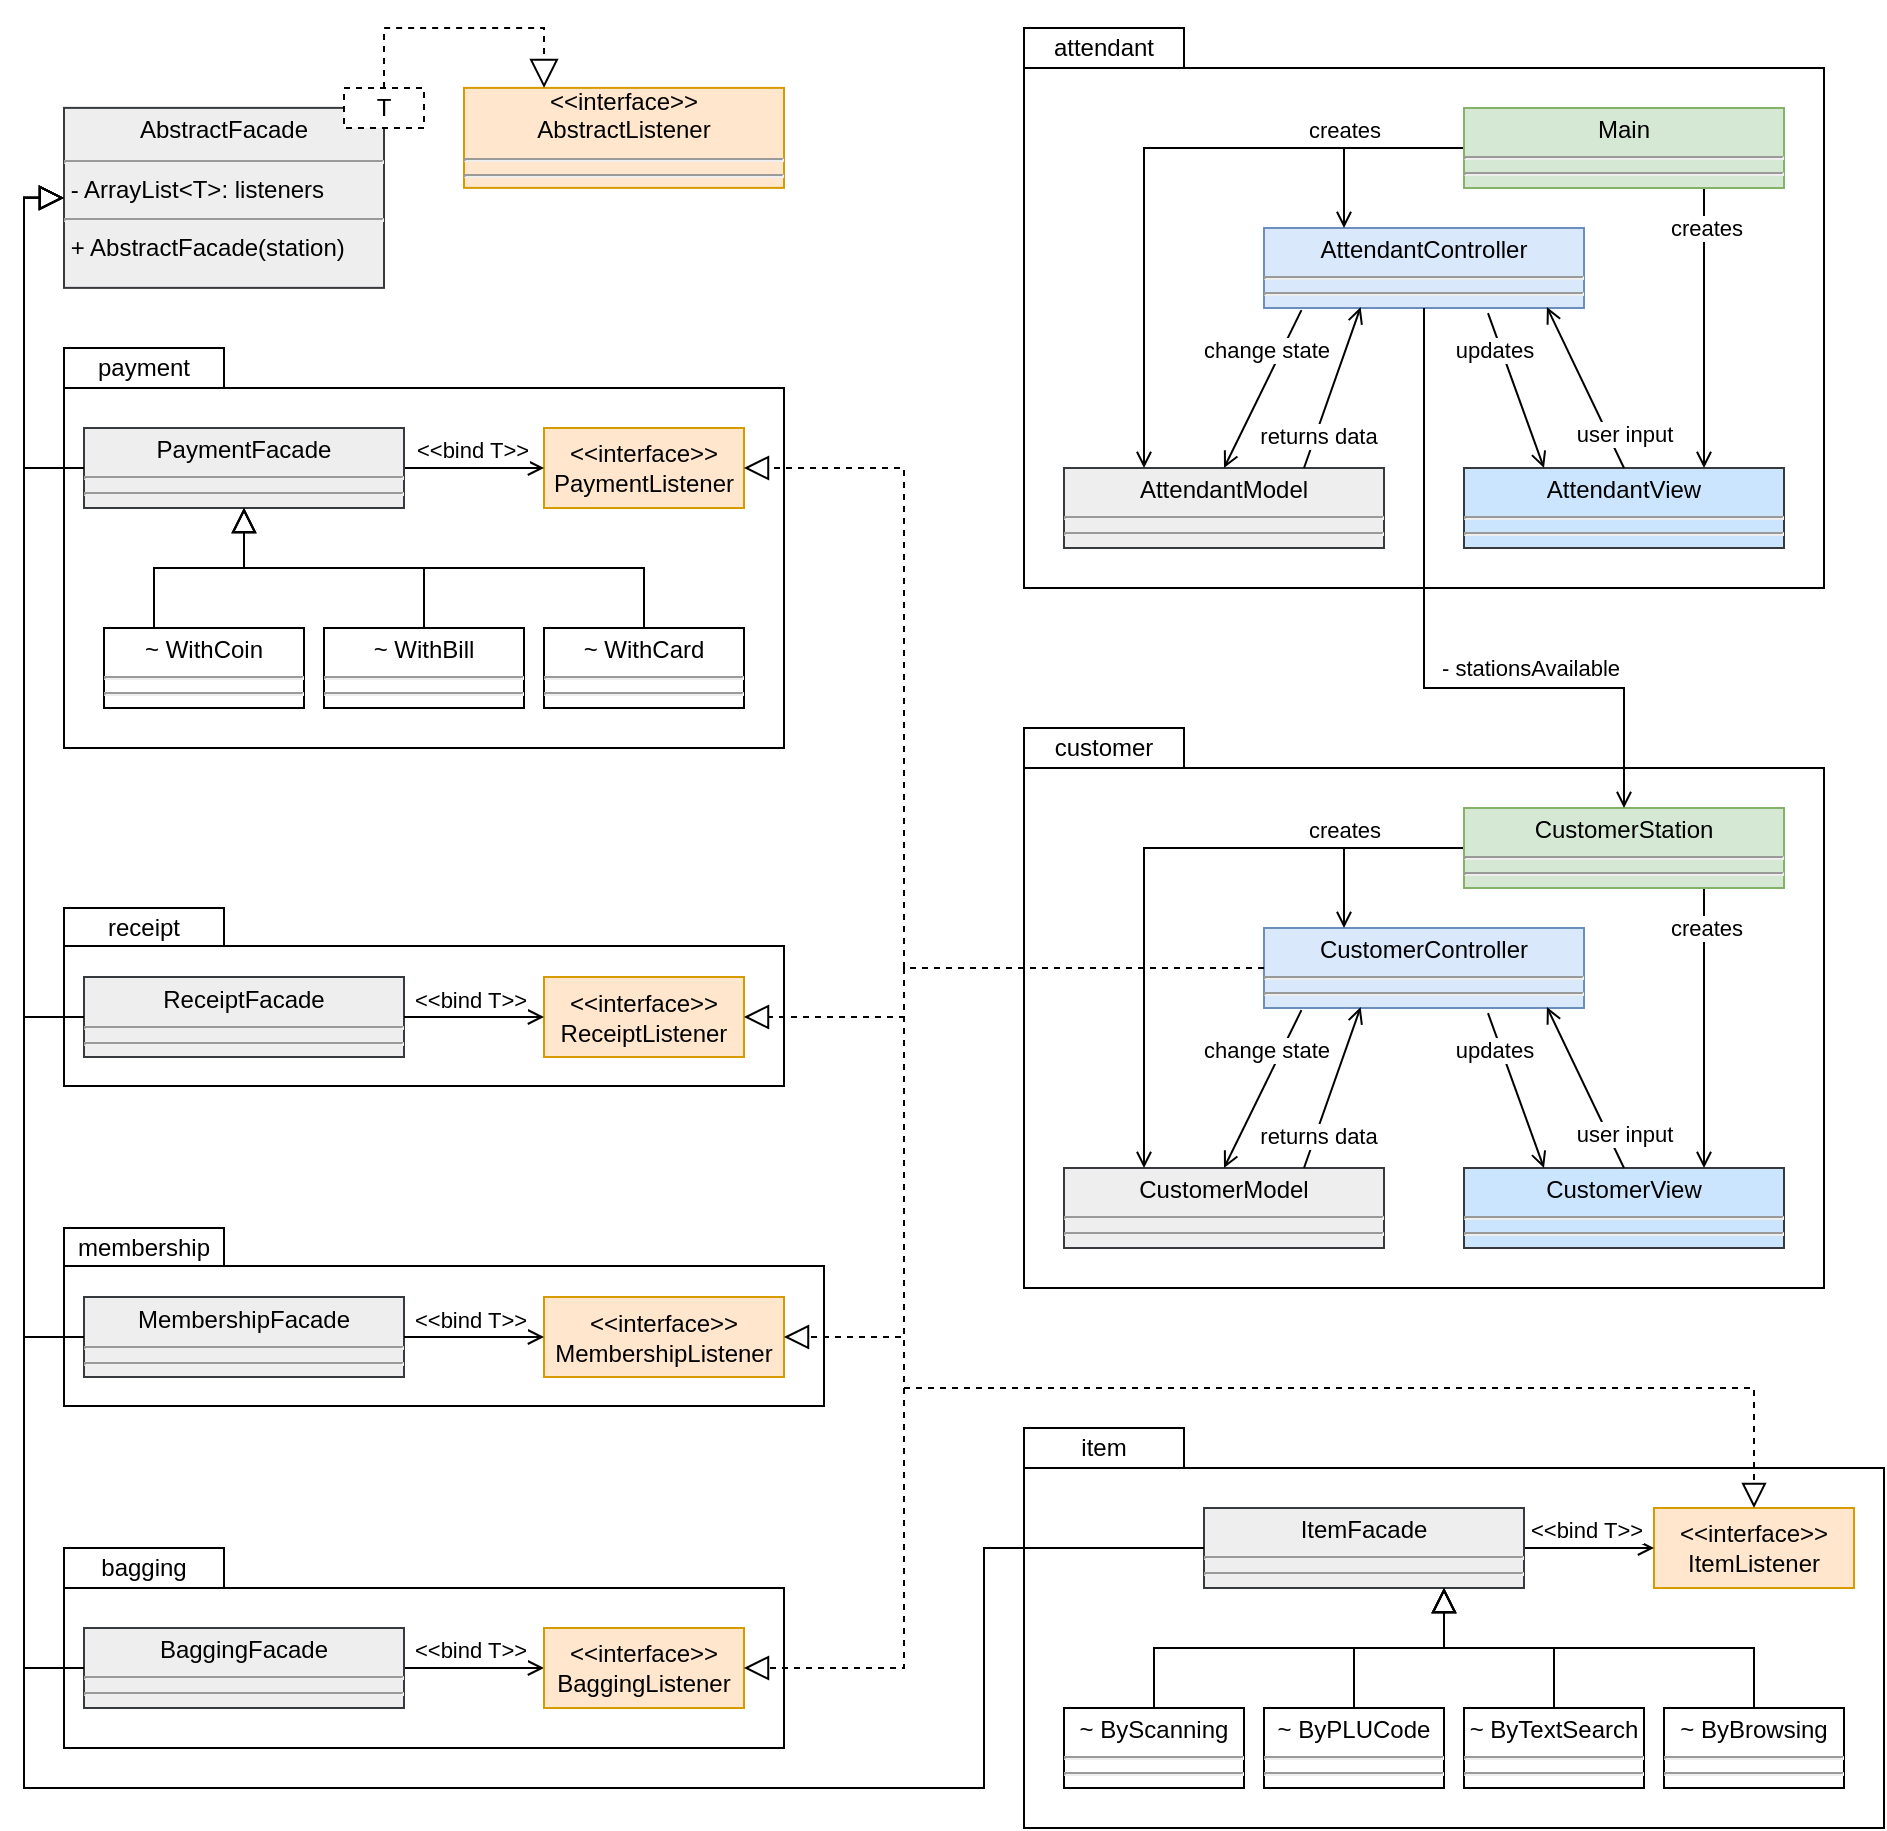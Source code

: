 <mxfile version="21.1.4">
  <diagram name="Page-1" id="ogjKg3cm4wp8bKC2_6iC">
    <mxGraphModel dx="1680" dy="987" grid="1" gridSize="10" guides="1" tooltips="1" connect="1" arrows="1" fold="1" page="1" pageScale="1" pageWidth="1654" pageHeight="2336" math="0" shadow="0">
      <root>
        <mxCell id="0" />
        <mxCell id="1" parent="0" />
        <mxCell id="IgG5niwhhBYyqKMsFp1a-204" value="" style="group" vertex="1" connectable="0" parent="1">
          <mxGeometry x="840" y="280" width="400" height="280" as="geometry" />
        </mxCell>
        <mxCell id="IgG5niwhhBYyqKMsFp1a-142" value="&lt;span style=&quot;font-weight: 400;&quot;&gt;attendant&lt;/span&gt;" style="shape=folder;fontStyle=1;tabWidth=80;tabHeight=20;tabPosition=left;html=1;boundedLbl=1;labelInHeader=1;container=0;collapsible=0;recursiveResize=0;whiteSpace=wrap;fillColor=default;" vertex="1" parent="IgG5niwhhBYyqKMsFp1a-204">
          <mxGeometry width="400" height="280" as="geometry" />
        </mxCell>
        <mxCell id="IgG5niwhhBYyqKMsFp1a-143" value="&lt;p style=&quot;margin:0px;margin-top:4px;text-align:center;&quot;&gt;AttendantView&lt;/p&gt;&lt;div style=&quot;height:2px;&quot;&gt;&lt;hr&gt;&lt;hr&gt;&amp;nbsp;&lt;/div&gt;" style="verticalAlign=top;align=left;overflow=fill;fontSize=12;fontFamily=Helvetica;html=1;whiteSpace=wrap;fontStyle=0;container=0;fillColor=#cce5ff;strokeColor=#36393d;" vertex="1" parent="IgG5niwhhBYyqKMsFp1a-204">
          <mxGeometry x="220" y="220" width="160" height="40" as="geometry" />
        </mxCell>
        <mxCell id="IgG5niwhhBYyqKMsFp1a-144" value="&lt;p style=&quot;margin:0px;margin-top:4px;text-align:center;&quot;&gt;AttendantModel&lt;/p&gt;&lt;div style=&quot;height:2px;&quot;&gt;&lt;hr&gt;&lt;hr&gt;&amp;nbsp;&lt;/div&gt;" style="verticalAlign=top;align=left;overflow=fill;fontSize=12;fontFamily=Helvetica;html=1;whiteSpace=wrap;fontStyle=0;container=0;fillColor=#eeeeee;strokeColor=#36393d;" vertex="1" parent="IgG5niwhhBYyqKMsFp1a-204">
          <mxGeometry x="20" y="220" width="160" height="40" as="geometry" />
        </mxCell>
        <mxCell id="IgG5niwhhBYyqKMsFp1a-145" style="rounded=0;orthogonalLoop=1;jettySize=auto;html=1;entryX=0.5;entryY=0;entryDx=0;entryDy=0;exitX=0.117;exitY=1.027;exitDx=0;exitDy=0;endArrow=open;endFill=0;exitPerimeter=0;" edge="1" parent="IgG5niwhhBYyqKMsFp1a-204" source="IgG5niwhhBYyqKMsFp1a-149" target="IgG5niwhhBYyqKMsFp1a-144">
          <mxGeometry relative="1" as="geometry" />
        </mxCell>
        <mxCell id="IgG5niwhhBYyqKMsFp1a-146" value="change state" style="edgeLabel;html=1;align=center;verticalAlign=middle;resizable=0;points=[];container=0;" vertex="1" connectable="0" parent="IgG5niwhhBYyqKMsFp1a-145">
          <mxGeometry x="0.414" relative="1" as="geometry">
            <mxPoint x="9" y="-36" as="offset" />
          </mxGeometry>
        </mxCell>
        <mxCell id="IgG5niwhhBYyqKMsFp1a-147" style="rounded=0;orthogonalLoop=1;jettySize=auto;html=1;entryX=0.25;entryY=0;entryDx=0;entryDy=0;endArrow=open;endFill=0;exitX=0.7;exitY=1.065;exitDx=0;exitDy=0;exitPerimeter=0;" edge="1" parent="IgG5niwhhBYyqKMsFp1a-204" source="IgG5niwhhBYyqKMsFp1a-149" target="IgG5niwhhBYyqKMsFp1a-143">
          <mxGeometry relative="1" as="geometry">
            <mxPoint x="150" y="150" as="sourcePoint" />
          </mxGeometry>
        </mxCell>
        <mxCell id="IgG5niwhhBYyqKMsFp1a-148" value="updates" style="edgeLabel;html=1;align=center;verticalAlign=middle;resizable=0;points=[];container=0;" vertex="1" connectable="0" parent="IgG5niwhhBYyqKMsFp1a-147">
          <mxGeometry x="-0.373" relative="1" as="geometry">
            <mxPoint x="-6" y="-6" as="offset" />
          </mxGeometry>
        </mxCell>
        <mxCell id="IgG5niwhhBYyqKMsFp1a-149" value="&lt;p style=&quot;margin:0px;margin-top:4px;text-align:center;&quot;&gt;AttendantController&lt;/p&gt;&lt;div style=&quot;height:2px;&quot;&gt;&lt;hr&gt;&lt;hr&gt;&amp;nbsp;&lt;/div&gt;" style="verticalAlign=top;align=left;overflow=fill;fontSize=12;fontFamily=Helvetica;html=1;whiteSpace=wrap;fontStyle=0;container=0;fillColor=#dae8fc;strokeColor=#6c8ebf;" vertex="1" parent="IgG5niwhhBYyqKMsFp1a-204">
          <mxGeometry x="120" y="100" width="160" height="40" as="geometry" />
        </mxCell>
        <mxCell id="IgG5niwhhBYyqKMsFp1a-150" style="rounded=0;orthogonalLoop=1;jettySize=auto;html=1;exitX=0.5;exitY=0;exitDx=0;exitDy=0;endArrow=open;endFill=0;entryX=0.884;entryY=0.989;entryDx=0;entryDy=0;entryPerimeter=0;" edge="1" parent="IgG5niwhhBYyqKMsFp1a-204" source="IgG5niwhhBYyqKMsFp1a-143" target="IgG5niwhhBYyqKMsFp1a-149">
          <mxGeometry relative="1" as="geometry">
            <mxPoint x="170" y="130" as="targetPoint" />
          </mxGeometry>
        </mxCell>
        <mxCell id="IgG5niwhhBYyqKMsFp1a-151" value="user input" style="edgeLabel;html=1;align=center;verticalAlign=middle;resizable=0;points=[];container=0;" vertex="1" connectable="0" parent="IgG5niwhhBYyqKMsFp1a-150">
          <mxGeometry x="0.26" y="-1" relative="1" as="geometry">
            <mxPoint x="23" y="34" as="offset" />
          </mxGeometry>
        </mxCell>
        <mxCell id="IgG5niwhhBYyqKMsFp1a-152" style="rounded=0;orthogonalLoop=1;jettySize=auto;html=1;entryX=0.302;entryY=0.989;entryDx=0;entryDy=0;exitX=0.75;exitY=0;exitDx=0;exitDy=0;endArrow=open;endFill=0;entryPerimeter=0;" edge="1" parent="IgG5niwhhBYyqKMsFp1a-204" source="IgG5niwhhBYyqKMsFp1a-144" target="IgG5niwhhBYyqKMsFp1a-149">
          <mxGeometry relative="1" as="geometry" />
        </mxCell>
        <mxCell id="IgG5niwhhBYyqKMsFp1a-153" value="returns data" style="edgeLabel;html=1;align=center;verticalAlign=middle;resizable=0;points=[];container=0;" vertex="1" connectable="0" parent="IgG5niwhhBYyqKMsFp1a-152">
          <mxGeometry x="0.246" relative="1" as="geometry">
            <mxPoint x="-11" y="34" as="offset" />
          </mxGeometry>
        </mxCell>
        <mxCell id="IgG5niwhhBYyqKMsFp1a-154" style="edgeStyle=orthogonalEdgeStyle;rounded=0;orthogonalLoop=1;jettySize=auto;html=1;exitX=0.75;exitY=1;exitDx=0;exitDy=0;entryX=0.75;entryY=0;entryDx=0;entryDy=0;endArrow=open;endFill=0;" edge="1" parent="IgG5niwhhBYyqKMsFp1a-204" source="IgG5niwhhBYyqKMsFp1a-159" target="IgG5niwhhBYyqKMsFp1a-143">
          <mxGeometry relative="1" as="geometry" />
        </mxCell>
        <mxCell id="IgG5niwhhBYyqKMsFp1a-155" value="creates" style="edgeLabel;html=1;align=center;verticalAlign=middle;resizable=0;points=[];" vertex="1" connectable="0" parent="IgG5niwhhBYyqKMsFp1a-154">
          <mxGeometry x="-0.216" relative="1" as="geometry">
            <mxPoint x="1" y="-35" as="offset" />
          </mxGeometry>
        </mxCell>
        <mxCell id="IgG5niwhhBYyqKMsFp1a-156" style="edgeStyle=orthogonalEdgeStyle;rounded=0;orthogonalLoop=1;jettySize=auto;html=1;entryX=0.25;entryY=0;entryDx=0;entryDy=0;endArrow=open;endFill=0;" edge="1" parent="IgG5niwhhBYyqKMsFp1a-204" source="IgG5niwhhBYyqKMsFp1a-159" target="IgG5niwhhBYyqKMsFp1a-144">
          <mxGeometry relative="1" as="geometry" />
        </mxCell>
        <mxCell id="IgG5niwhhBYyqKMsFp1a-157" style="edgeStyle=orthogonalEdgeStyle;rounded=0;orthogonalLoop=1;jettySize=auto;html=1;entryX=0.25;entryY=0;entryDx=0;entryDy=0;exitX=0;exitY=0.5;exitDx=0;exitDy=0;endArrow=open;endFill=0;" edge="1" parent="IgG5niwhhBYyqKMsFp1a-204" source="IgG5niwhhBYyqKMsFp1a-159" target="IgG5niwhhBYyqKMsFp1a-149">
          <mxGeometry relative="1" as="geometry">
            <mxPoint x="160" y="60" as="sourcePoint" />
          </mxGeometry>
        </mxCell>
        <mxCell id="IgG5niwhhBYyqKMsFp1a-158" value="creates" style="edgeLabel;html=1;align=center;verticalAlign=middle;resizable=0;points=[];" vertex="1" connectable="0" parent="IgG5niwhhBYyqKMsFp1a-157">
          <mxGeometry x="0.314" y="-3" relative="1" as="geometry">
            <mxPoint x="3" y="-15" as="offset" />
          </mxGeometry>
        </mxCell>
        <mxCell id="IgG5niwhhBYyqKMsFp1a-159" value="&lt;p style=&quot;margin:0px;margin-top:4px;text-align:center;&quot;&gt;Main&lt;/p&gt;&lt;div style=&quot;height:2px;&quot;&gt;&lt;hr&gt;&lt;hr&gt;&amp;nbsp;&lt;/div&gt;" style="verticalAlign=top;align=left;overflow=fill;fontSize=12;fontFamily=Helvetica;html=1;whiteSpace=wrap;fontStyle=0;container=0;fillColor=#d5e8d4;strokeColor=#82b366;" vertex="1" parent="IgG5niwhhBYyqKMsFp1a-204">
          <mxGeometry x="220" y="40" width="160" height="40" as="geometry" />
        </mxCell>
        <mxCell id="IgG5niwhhBYyqKMsFp1a-205" value="" style="group" vertex="1" connectable="0" parent="1">
          <mxGeometry x="840" y="630" width="400" height="280" as="geometry" />
        </mxCell>
        <mxCell id="IgG5niwhhBYyqKMsFp1a-130" value="&lt;span style=&quot;font-weight: 400;&quot;&gt;customer&lt;/span&gt;" style="shape=folder;fontStyle=1;tabWidth=80;tabHeight=20;tabPosition=left;html=1;boundedLbl=1;labelInHeader=1;container=0;collapsible=0;recursiveResize=0;whiteSpace=wrap;fillColor=default;" vertex="1" parent="IgG5niwhhBYyqKMsFp1a-205">
          <mxGeometry width="400" height="280" as="geometry" />
        </mxCell>
        <mxCell id="IgG5niwhhBYyqKMsFp1a-77" value="&lt;p style=&quot;margin:0px;margin-top:4px;text-align:center;&quot;&gt;CustomerView&lt;/p&gt;&lt;div style=&quot;height:2px;&quot;&gt;&lt;hr&gt;&lt;hr&gt;&amp;nbsp;&lt;/div&gt;" style="verticalAlign=top;align=left;overflow=fill;fontSize=12;fontFamily=Helvetica;html=1;whiteSpace=wrap;fontStyle=0;container=0;fillColor=#cce5ff;strokeColor=#36393d;" vertex="1" parent="IgG5niwhhBYyqKMsFp1a-205">
          <mxGeometry x="220" y="220" width="160" height="40" as="geometry" />
        </mxCell>
        <mxCell id="IgG5niwhhBYyqKMsFp1a-79" value="&lt;p style=&quot;margin:0px;margin-top:4px;text-align:center;&quot;&gt;CustomerModel&lt;/p&gt;&lt;div style=&quot;height:2px;&quot;&gt;&lt;hr&gt;&lt;hr&gt;&amp;nbsp;&lt;/div&gt;" style="verticalAlign=top;align=left;overflow=fill;fontSize=12;fontFamily=Helvetica;html=1;whiteSpace=wrap;fontStyle=0;container=0;fillColor=#eeeeee;strokeColor=#36393d;" vertex="1" parent="IgG5niwhhBYyqKMsFp1a-205">
          <mxGeometry x="20" y="220" width="160" height="40" as="geometry" />
        </mxCell>
        <mxCell id="IgG5niwhhBYyqKMsFp1a-90" style="rounded=0;orthogonalLoop=1;jettySize=auto;html=1;entryX=0.5;entryY=0;entryDx=0;entryDy=0;exitX=0.117;exitY=1.027;exitDx=0;exitDy=0;endArrow=open;endFill=0;exitPerimeter=0;" edge="1" parent="IgG5niwhhBYyqKMsFp1a-205" source="IgG5niwhhBYyqKMsFp1a-80" target="IgG5niwhhBYyqKMsFp1a-79">
          <mxGeometry relative="1" as="geometry" />
        </mxCell>
        <mxCell id="IgG5niwhhBYyqKMsFp1a-133" value="change state" style="edgeLabel;html=1;align=center;verticalAlign=middle;resizable=0;points=[];container=0;" vertex="1" connectable="0" parent="IgG5niwhhBYyqKMsFp1a-90">
          <mxGeometry x="0.414" relative="1" as="geometry">
            <mxPoint x="9" y="-36" as="offset" />
          </mxGeometry>
        </mxCell>
        <mxCell id="IgG5niwhhBYyqKMsFp1a-92" style="rounded=0;orthogonalLoop=1;jettySize=auto;html=1;entryX=0.25;entryY=0;entryDx=0;entryDy=0;endArrow=open;endFill=0;exitX=0.7;exitY=1.065;exitDx=0;exitDy=0;exitPerimeter=0;" edge="1" parent="IgG5niwhhBYyqKMsFp1a-205" source="IgG5niwhhBYyqKMsFp1a-80" target="IgG5niwhhBYyqKMsFp1a-77">
          <mxGeometry relative="1" as="geometry">
            <mxPoint x="150" y="150" as="sourcePoint" />
          </mxGeometry>
        </mxCell>
        <mxCell id="IgG5niwhhBYyqKMsFp1a-123" value="updates" style="edgeLabel;html=1;align=center;verticalAlign=middle;resizable=0;points=[];container=0;" vertex="1" connectable="0" parent="IgG5niwhhBYyqKMsFp1a-92">
          <mxGeometry x="-0.373" relative="1" as="geometry">
            <mxPoint x="-6" y="-6" as="offset" />
          </mxGeometry>
        </mxCell>
        <mxCell id="IgG5niwhhBYyqKMsFp1a-80" value="&lt;p style=&quot;margin:0px;margin-top:4px;text-align:center;&quot;&gt;CustomerController&lt;/p&gt;&lt;div style=&quot;height:2px;&quot;&gt;&lt;hr&gt;&lt;hr&gt;&amp;nbsp;&lt;/div&gt;" style="verticalAlign=top;align=left;overflow=fill;fontSize=12;fontFamily=Helvetica;html=1;whiteSpace=wrap;fontStyle=0;container=0;fillColor=#dae8fc;strokeColor=#6c8ebf;" vertex="1" parent="IgG5niwhhBYyqKMsFp1a-205">
          <mxGeometry x="120" y="100" width="160" height="40" as="geometry" />
        </mxCell>
        <mxCell id="IgG5niwhhBYyqKMsFp1a-93" style="rounded=0;orthogonalLoop=1;jettySize=auto;html=1;exitX=0.5;exitY=0;exitDx=0;exitDy=0;endArrow=open;endFill=0;entryX=0.884;entryY=0.989;entryDx=0;entryDy=0;entryPerimeter=0;" edge="1" parent="IgG5niwhhBYyqKMsFp1a-205" source="IgG5niwhhBYyqKMsFp1a-77" target="IgG5niwhhBYyqKMsFp1a-80">
          <mxGeometry relative="1" as="geometry">
            <mxPoint x="170" y="130" as="targetPoint" />
          </mxGeometry>
        </mxCell>
        <mxCell id="IgG5niwhhBYyqKMsFp1a-131" value="user input" style="edgeLabel;html=1;align=center;verticalAlign=middle;resizable=0;points=[];container=0;" vertex="1" connectable="0" parent="IgG5niwhhBYyqKMsFp1a-93">
          <mxGeometry x="0.26" y="-1" relative="1" as="geometry">
            <mxPoint x="23" y="34" as="offset" />
          </mxGeometry>
        </mxCell>
        <mxCell id="IgG5niwhhBYyqKMsFp1a-91" style="rounded=0;orthogonalLoop=1;jettySize=auto;html=1;entryX=0.302;entryY=0.989;entryDx=0;entryDy=0;exitX=0.75;exitY=0;exitDx=0;exitDy=0;endArrow=open;endFill=0;entryPerimeter=0;" edge="1" parent="IgG5niwhhBYyqKMsFp1a-205" source="IgG5niwhhBYyqKMsFp1a-79" target="IgG5niwhhBYyqKMsFp1a-80">
          <mxGeometry relative="1" as="geometry" />
        </mxCell>
        <mxCell id="IgG5niwhhBYyqKMsFp1a-111" value="returns data" style="edgeLabel;html=1;align=center;verticalAlign=middle;resizable=0;points=[];container=0;" vertex="1" connectable="0" parent="IgG5niwhhBYyqKMsFp1a-91">
          <mxGeometry x="0.246" relative="1" as="geometry">
            <mxPoint x="-11" y="34" as="offset" />
          </mxGeometry>
        </mxCell>
        <mxCell id="IgG5niwhhBYyqKMsFp1a-136" style="edgeStyle=orthogonalEdgeStyle;rounded=0;orthogonalLoop=1;jettySize=auto;html=1;exitX=0.75;exitY=1;exitDx=0;exitDy=0;entryX=0.75;entryY=0;entryDx=0;entryDy=0;endArrow=open;endFill=0;" edge="1" parent="IgG5niwhhBYyqKMsFp1a-205" source="IgG5niwhhBYyqKMsFp1a-135" target="IgG5niwhhBYyqKMsFp1a-77">
          <mxGeometry relative="1" as="geometry" />
        </mxCell>
        <mxCell id="IgG5niwhhBYyqKMsFp1a-137" value="creates" style="edgeLabel;html=1;align=center;verticalAlign=middle;resizable=0;points=[];" vertex="1" connectable="0" parent="IgG5niwhhBYyqKMsFp1a-136">
          <mxGeometry x="-0.216" relative="1" as="geometry">
            <mxPoint x="1" y="-35" as="offset" />
          </mxGeometry>
        </mxCell>
        <mxCell id="IgG5niwhhBYyqKMsFp1a-138" style="edgeStyle=orthogonalEdgeStyle;rounded=0;orthogonalLoop=1;jettySize=auto;html=1;entryX=0.25;entryY=0;entryDx=0;entryDy=0;endArrow=open;endFill=0;" edge="1" parent="IgG5niwhhBYyqKMsFp1a-205" source="IgG5niwhhBYyqKMsFp1a-135" target="IgG5niwhhBYyqKMsFp1a-79">
          <mxGeometry relative="1" as="geometry" />
        </mxCell>
        <mxCell id="IgG5niwhhBYyqKMsFp1a-140" style="edgeStyle=orthogonalEdgeStyle;rounded=0;orthogonalLoop=1;jettySize=auto;html=1;entryX=0.25;entryY=0;entryDx=0;entryDy=0;exitX=0;exitY=0.5;exitDx=0;exitDy=0;endArrow=open;endFill=0;" edge="1" parent="IgG5niwhhBYyqKMsFp1a-205" source="IgG5niwhhBYyqKMsFp1a-135" target="IgG5niwhhBYyqKMsFp1a-80">
          <mxGeometry relative="1" as="geometry">
            <mxPoint x="160" y="60" as="sourcePoint" />
          </mxGeometry>
        </mxCell>
        <mxCell id="IgG5niwhhBYyqKMsFp1a-141" value="creates" style="edgeLabel;html=1;align=center;verticalAlign=middle;resizable=0;points=[];" vertex="1" connectable="0" parent="IgG5niwhhBYyqKMsFp1a-140">
          <mxGeometry x="0.314" y="-3" relative="1" as="geometry">
            <mxPoint x="3" y="-15" as="offset" />
          </mxGeometry>
        </mxCell>
        <mxCell id="IgG5niwhhBYyqKMsFp1a-135" value="&lt;p style=&quot;margin:0px;margin-top:4px;text-align:center;&quot;&gt;CustomerStation&lt;/p&gt;&lt;div style=&quot;height:2px;&quot;&gt;&lt;hr&gt;&lt;hr&gt;&amp;nbsp;&lt;/div&gt;" style="verticalAlign=top;align=left;overflow=fill;fontSize=12;fontFamily=Helvetica;html=1;whiteSpace=wrap;fontStyle=0;container=0;fillColor=#d5e8d4;strokeColor=#82b366;" vertex="1" parent="IgG5niwhhBYyqKMsFp1a-205">
          <mxGeometry x="220" y="40" width="160" height="40" as="geometry" />
        </mxCell>
        <mxCell id="IgG5niwhhBYyqKMsFp1a-26" value="&lt;span style=&quot;font-weight: normal;&quot;&gt;payment&lt;/span&gt;" style="shape=folder;fontStyle=1;tabWidth=80;tabHeight=20;tabPosition=left;html=1;boundedLbl=1;labelInHeader=1;container=1;collapsible=0;recursiveResize=0;whiteSpace=wrap;fillColor=default;" vertex="1" parent="1">
          <mxGeometry x="360" y="440" width="360" height="200" as="geometry" />
        </mxCell>
        <mxCell id="IgG5niwhhBYyqKMsFp1a-28" value="&amp;lt;&amp;lt;interface&amp;gt;&amp;gt;&lt;br&gt;PaymentListener" style="html=1;whiteSpace=wrap;fillColor=#ffe6cc;strokeColor=#d79b00;" vertex="1" parent="IgG5niwhhBYyqKMsFp1a-26">
          <mxGeometry x="240" y="40" width="100" height="40" as="geometry" />
        </mxCell>
        <mxCell id="IgG5niwhhBYyqKMsFp1a-100" style="edgeStyle=orthogonalEdgeStyle;rounded=0;orthogonalLoop=1;jettySize=auto;html=1;entryX=0.5;entryY=1;entryDx=0;entryDy=0;endArrow=block;endFill=0;endSize=10;startSize=10;exitX=0.25;exitY=0;exitDx=0;exitDy=0;" edge="1" parent="IgG5niwhhBYyqKMsFp1a-26" source="IgG5niwhhBYyqKMsFp1a-177" target="IgG5niwhhBYyqKMsFp1a-174">
          <mxGeometry relative="1" as="geometry">
            <mxPoint x="55" y="130" as="sourcePoint" />
            <mxPoint x="55" y="90" as="targetPoint" />
          </mxGeometry>
        </mxCell>
        <mxCell id="IgG5niwhhBYyqKMsFp1a-175" style="edgeStyle=orthogonalEdgeStyle;rounded=0;orthogonalLoop=1;jettySize=auto;html=1;endArrow=open;endFill=0;exitX=1;exitY=0.5;exitDx=0;exitDy=0;entryX=0;entryY=0.5;entryDx=0;entryDy=0;" edge="1" parent="IgG5niwhhBYyqKMsFp1a-26" source="IgG5niwhhBYyqKMsFp1a-174" target="IgG5niwhhBYyqKMsFp1a-28">
          <mxGeometry relative="1" as="geometry">
            <mxPoint x="90" y="156" as="sourcePoint" />
            <mxPoint x="200" y="50" as="targetPoint" />
          </mxGeometry>
        </mxCell>
        <mxCell id="IgG5niwhhBYyqKMsFp1a-176" value="&amp;lt;&amp;lt;bind T&amp;gt;&amp;gt;" style="edgeLabel;html=1;align=center;verticalAlign=middle;resizable=0;points=[];" vertex="1" connectable="0" parent="IgG5niwhhBYyqKMsFp1a-175">
          <mxGeometry x="-0.272" y="-1" relative="1" as="geometry">
            <mxPoint x="8" y="-10" as="offset" />
          </mxGeometry>
        </mxCell>
        <mxCell id="IgG5niwhhBYyqKMsFp1a-174" value="&lt;p style=&quot;margin:0px;margin-top:4px;text-align:center;&quot;&gt;PaymentFacade&lt;/p&gt;&lt;div style=&quot;height:2px;&quot;&gt;&lt;hr&gt;&lt;hr&gt;&amp;nbsp;&lt;/div&gt;" style="verticalAlign=top;align=left;overflow=fill;fontSize=12;fontFamily=Helvetica;html=1;whiteSpace=wrap;fontStyle=0;container=0;fillColor=#eeeeee;strokeColor=#36393d;" vertex="1" parent="IgG5niwhhBYyqKMsFp1a-26">
          <mxGeometry x="10" y="40" width="160" height="40" as="geometry" />
        </mxCell>
        <mxCell id="IgG5niwhhBYyqKMsFp1a-177" value="&lt;p style=&quot;margin:0px;margin-top:4px;text-align:center;&quot;&gt;~ WithCoin&lt;/p&gt;&lt;div style=&quot;height:2px;&quot;&gt;&lt;hr&gt;&lt;hr&gt;&amp;nbsp;&lt;/div&gt;" style="verticalAlign=top;align=left;overflow=fill;fontSize=12;fontFamily=Helvetica;html=1;whiteSpace=wrap;fontStyle=0;container=0;" vertex="1" parent="IgG5niwhhBYyqKMsFp1a-26">
          <mxGeometry x="20" y="140" width="100" height="40" as="geometry" />
        </mxCell>
        <mxCell id="IgG5niwhhBYyqKMsFp1a-178" value="&lt;p style=&quot;margin:0px;margin-top:4px;text-align:center;&quot;&gt;~ WithBill&lt;/p&gt;&lt;div style=&quot;height:2px;&quot;&gt;&lt;hr&gt;&lt;hr&gt;&amp;nbsp;&lt;/div&gt;" style="verticalAlign=top;align=left;overflow=fill;fontSize=12;fontFamily=Helvetica;html=1;whiteSpace=wrap;fontStyle=0;container=0;" vertex="1" parent="IgG5niwhhBYyqKMsFp1a-26">
          <mxGeometry x="130" y="140" width="100" height="40" as="geometry" />
        </mxCell>
        <mxCell id="IgG5niwhhBYyqKMsFp1a-179" value="&lt;p style=&quot;margin:0px;margin-top:4px;text-align:center;&quot;&gt;~ WithCard&lt;/p&gt;&lt;div style=&quot;height:2px;&quot;&gt;&lt;hr&gt;&lt;hr&gt;&amp;nbsp;&lt;/div&gt;" style="verticalAlign=top;align=left;overflow=fill;fontSize=12;fontFamily=Helvetica;html=1;whiteSpace=wrap;fontStyle=0;container=0;" vertex="1" parent="IgG5niwhhBYyqKMsFp1a-26">
          <mxGeometry x="240" y="140" width="100" height="40" as="geometry" />
        </mxCell>
        <mxCell id="IgG5niwhhBYyqKMsFp1a-180" style="edgeStyle=orthogonalEdgeStyle;rounded=0;orthogonalLoop=1;jettySize=auto;html=1;entryX=0.5;entryY=1;entryDx=0;entryDy=0;endArrow=block;endFill=0;endSize=10;startSize=10;exitX=0.5;exitY=0;exitDx=0;exitDy=0;" edge="1" parent="IgG5niwhhBYyqKMsFp1a-26" source="IgG5niwhhBYyqKMsFp1a-178" target="IgG5niwhhBYyqKMsFp1a-174">
          <mxGeometry relative="1" as="geometry">
            <mxPoint x="65" y="140" as="sourcePoint" />
            <mxPoint x="100" y="90" as="targetPoint" />
          </mxGeometry>
        </mxCell>
        <mxCell id="IgG5niwhhBYyqKMsFp1a-181" style="edgeStyle=orthogonalEdgeStyle;rounded=0;orthogonalLoop=1;jettySize=auto;html=1;entryX=0.5;entryY=1;entryDx=0;entryDy=0;endArrow=block;endFill=0;endSize=10;startSize=10;exitX=0.5;exitY=0;exitDx=0;exitDy=0;" edge="1" parent="IgG5niwhhBYyqKMsFp1a-26" source="IgG5niwhhBYyqKMsFp1a-179" target="IgG5niwhhBYyqKMsFp1a-174">
          <mxGeometry relative="1" as="geometry">
            <mxPoint x="165" y="140" as="sourcePoint" />
            <mxPoint x="100" y="90" as="targetPoint" />
          </mxGeometry>
        </mxCell>
        <mxCell id="IgG5niwhhBYyqKMsFp1a-71" value="&lt;span style=&quot;font-weight: normal;&quot;&gt;bagging&lt;/span&gt;" style="shape=folder;fontStyle=1;tabWidth=80;tabHeight=20;tabPosition=left;html=1;boundedLbl=1;labelInHeader=1;container=1;collapsible=0;recursiveResize=0;whiteSpace=wrap;" vertex="1" parent="1">
          <mxGeometry x="360" y="1040" width="360" height="100" as="geometry" />
        </mxCell>
        <mxCell id="IgG5niwhhBYyqKMsFp1a-85" style="edgeStyle=orthogonalEdgeStyle;rounded=0;orthogonalLoop=1;jettySize=auto;html=1;entryX=0;entryY=0.5;entryDx=0;entryDy=0;endArrow=open;endFill=0;exitX=1;exitY=0.5;exitDx=0;exitDy=0;" edge="1" parent="IgG5niwhhBYyqKMsFp1a-71" source="IgG5niwhhBYyqKMsFp1a-170" target="IgG5niwhhBYyqKMsFp1a-74">
          <mxGeometry relative="1" as="geometry">
            <mxPoint x="190" y="60" as="sourcePoint" />
          </mxGeometry>
        </mxCell>
        <mxCell id="IgG5niwhhBYyqKMsFp1a-171" value="&amp;lt;&amp;lt;bind T&amp;gt;&amp;gt;" style="edgeLabel;html=1;align=center;verticalAlign=middle;resizable=0;points=[];" vertex="1" connectable="0" parent="IgG5niwhhBYyqKMsFp1a-85">
          <mxGeometry x="-0.272" y="-1" relative="1" as="geometry">
            <mxPoint x="7" y="-10" as="offset" />
          </mxGeometry>
        </mxCell>
        <mxCell id="IgG5niwhhBYyqKMsFp1a-74" value="&amp;lt;&amp;lt;interface&amp;gt;&amp;gt;&lt;br&gt;BaggingListener" style="html=1;whiteSpace=wrap;fillColor=#ffe6cc;strokeColor=#d79b00;" vertex="1" parent="IgG5niwhhBYyqKMsFp1a-71">
          <mxGeometry x="240" y="40" width="100" height="40" as="geometry" />
        </mxCell>
        <mxCell id="IgG5niwhhBYyqKMsFp1a-170" value="&lt;p style=&quot;margin:0px;margin-top:4px;text-align:center;&quot;&gt;BaggingFacade&lt;/p&gt;&lt;div style=&quot;height:2px;&quot;&gt;&lt;hr&gt;&lt;hr&gt;&amp;nbsp;&lt;/div&gt;" style="verticalAlign=top;align=left;overflow=fill;fontSize=12;fontFamily=Helvetica;html=1;whiteSpace=wrap;fontStyle=0;container=0;fillColor=#eeeeee;strokeColor=#36393d;" vertex="1" parent="IgG5niwhhBYyqKMsFp1a-71">
          <mxGeometry x="10" y="40" width="160" height="40" as="geometry" />
        </mxCell>
        <mxCell id="IgG5niwhhBYyqKMsFp1a-86" value="" style="endArrow=block;dashed=1;html=1;rounded=0;entryX=1;entryY=0.5;entryDx=0;entryDy=0;edgeStyle=orthogonalEdgeStyle;endFill=0;endSize=10;startSize=10;exitX=0;exitY=0.5;exitDx=0;exitDy=0;" edge="1" parent="1" source="IgG5niwhhBYyqKMsFp1a-80" target="IgG5niwhhBYyqKMsFp1a-28">
          <mxGeometry width="50" height="50" relative="1" as="geometry">
            <mxPoint x="760" y="680" as="sourcePoint" />
            <mxPoint x="310" y="540" as="targetPoint" />
            <Array as="points">
              <mxPoint x="780" y="750" />
              <mxPoint x="780" y="500" />
            </Array>
          </mxGeometry>
        </mxCell>
        <mxCell id="IgG5niwhhBYyqKMsFp1a-94" value="&lt;span style=&quot;font-weight: normal;&quot;&gt;receipt&lt;/span&gt;" style="shape=folder;fontStyle=1;tabWidth=80;tabHeight=19;tabPosition=left;html=1;boundedLbl=1;labelInHeader=1;container=1;collapsible=0;recursiveResize=0;whiteSpace=wrap;fillColor=default;" vertex="1" parent="1">
          <mxGeometry x="360" y="720" width="360" height="89" as="geometry" />
        </mxCell>
        <mxCell id="IgG5niwhhBYyqKMsFp1a-97" value="&amp;lt;&amp;lt;interface&amp;gt;&amp;gt;&lt;br&gt;ReceiptListener" style="html=1;whiteSpace=wrap;fillColor=#ffe6cc;strokeColor=#d79b00;" vertex="1" parent="IgG5niwhhBYyqKMsFp1a-94">
          <mxGeometry x="240" y="34.5" width="100" height="40" as="geometry" />
        </mxCell>
        <mxCell id="IgG5niwhhBYyqKMsFp1a-160" value="&lt;p style=&quot;margin:0px;margin-top:4px;text-align:center;&quot;&gt;ReceiptFacade&lt;/p&gt;&lt;div style=&quot;height:2px;&quot;&gt;&lt;hr&gt;&lt;hr&gt;&amp;nbsp;&lt;/div&gt;" style="verticalAlign=top;align=left;overflow=fill;fontSize=12;fontFamily=Helvetica;html=1;whiteSpace=wrap;fontStyle=0;container=0;fillColor=#eeeeee;strokeColor=#36393d;" vertex="1" parent="IgG5niwhhBYyqKMsFp1a-94">
          <mxGeometry x="10" y="34.5" width="160" height="40" as="geometry" />
        </mxCell>
        <mxCell id="IgG5niwhhBYyqKMsFp1a-172" style="edgeStyle=orthogonalEdgeStyle;rounded=0;orthogonalLoop=1;jettySize=auto;html=1;endArrow=open;endFill=0;exitX=1;exitY=0.5;exitDx=0;exitDy=0;entryX=0;entryY=0.5;entryDx=0;entryDy=0;" edge="1" parent="IgG5niwhhBYyqKMsFp1a-94" source="IgG5niwhhBYyqKMsFp1a-160" target="IgG5niwhhBYyqKMsFp1a-97">
          <mxGeometry relative="1" as="geometry">
            <mxPoint x="370" y="68.94" as="sourcePoint" />
            <mxPoint x="450" y="78.94" as="targetPoint" />
          </mxGeometry>
        </mxCell>
        <mxCell id="IgG5niwhhBYyqKMsFp1a-173" value="&lt;font style=&quot;font-size: 11px;&quot;&gt;&amp;lt;&amp;lt;bind T&amp;gt;&amp;gt;&lt;/font&gt;" style="edgeLabel;html=1;align=center;verticalAlign=middle;resizable=0;points=[];" vertex="1" connectable="0" parent="IgG5niwhhBYyqKMsFp1a-172">
          <mxGeometry x="-0.272" y="-1" relative="1" as="geometry">
            <mxPoint x="7" y="-10" as="offset" />
          </mxGeometry>
        </mxCell>
        <mxCell id="IgG5niwhhBYyqKMsFp1a-161" style="rounded=0;orthogonalLoop=1;jettySize=auto;html=1;endArrow=open;endFill=0;startArrow=none;startFill=0;startSize=12;entryX=0.5;entryY=0;entryDx=0;entryDy=0;exitX=0.5;exitY=1;exitDx=0;exitDy=0;edgeStyle=orthogonalEdgeStyle;" edge="1" parent="1" source="IgG5niwhhBYyqKMsFp1a-149" target="IgG5niwhhBYyqKMsFp1a-135">
          <mxGeometry relative="1" as="geometry">
            <mxPoint x="1180" y="580" as="targetPoint" />
            <Array as="points">
              <mxPoint x="1040" y="610" />
              <mxPoint x="1140" y="610" />
            </Array>
          </mxGeometry>
        </mxCell>
        <mxCell id="IgG5niwhhBYyqKMsFp1a-162" value="- stationsAvailable" style="edgeLabel;html=1;align=center;verticalAlign=middle;resizable=0;points=[];" vertex="1" connectable="0" parent="IgG5niwhhBYyqKMsFp1a-161">
          <mxGeometry x="0.524" y="1" relative="1" as="geometry">
            <mxPoint x="-24" y="-9" as="offset" />
          </mxGeometry>
        </mxCell>
        <mxCell id="IgG5niwhhBYyqKMsFp1a-190" value="&lt;span style=&quot;font-weight: normal;&quot;&gt;item&lt;/span&gt;" style="shape=folder;fontStyle=1;tabWidth=80;tabHeight=20;tabPosition=left;html=1;boundedLbl=1;labelInHeader=1;container=1;collapsible=0;recursiveResize=0;whiteSpace=wrap;fillColor=default;" vertex="1" parent="1">
          <mxGeometry x="840" y="980" width="430" height="200" as="geometry" />
        </mxCell>
        <mxCell id="IgG5niwhhBYyqKMsFp1a-191" value="&amp;lt;&amp;lt;interface&amp;gt;&amp;gt;&lt;br&gt;ItemListener" style="html=1;whiteSpace=wrap;fillColor=#ffe6cc;strokeColor=#d79b00;" vertex="1" parent="IgG5niwhhBYyqKMsFp1a-190">
          <mxGeometry x="315" y="40" width="100" height="40" as="geometry" />
        </mxCell>
        <mxCell id="IgG5niwhhBYyqKMsFp1a-192" style="edgeStyle=orthogonalEdgeStyle;rounded=0;orthogonalLoop=1;jettySize=auto;html=1;entryX=0.75;entryY=1;entryDx=0;entryDy=0;endArrow=block;endFill=0;endSize=10;startSize=10;exitX=0.5;exitY=0;exitDx=0;exitDy=0;" edge="1" parent="IgG5niwhhBYyqKMsFp1a-190" source="IgG5niwhhBYyqKMsFp1a-196" target="IgG5niwhhBYyqKMsFp1a-195">
          <mxGeometry relative="1" as="geometry">
            <mxPoint x="55" y="130" as="sourcePoint" />
            <mxPoint x="55" y="90" as="targetPoint" />
          </mxGeometry>
        </mxCell>
        <mxCell id="IgG5niwhhBYyqKMsFp1a-193" style="edgeStyle=orthogonalEdgeStyle;rounded=0;orthogonalLoop=1;jettySize=auto;html=1;endArrow=open;endFill=0;exitX=1;exitY=0.5;exitDx=0;exitDy=0;entryX=0;entryY=0.5;entryDx=0;entryDy=0;" edge="1" parent="IgG5niwhhBYyqKMsFp1a-190" source="IgG5niwhhBYyqKMsFp1a-195" target="IgG5niwhhBYyqKMsFp1a-191">
          <mxGeometry relative="1" as="geometry">
            <mxPoint x="180" y="156" as="sourcePoint" />
            <mxPoint x="290" y="50" as="targetPoint" />
          </mxGeometry>
        </mxCell>
        <mxCell id="IgG5niwhhBYyqKMsFp1a-194" value="&amp;lt;&amp;lt;bind T&amp;gt;&amp;gt;" style="edgeLabel;html=1;align=center;verticalAlign=middle;resizable=0;points=[];" vertex="1" connectable="0" parent="IgG5niwhhBYyqKMsFp1a-193">
          <mxGeometry x="-0.272" y="-1" relative="1" as="geometry">
            <mxPoint x="7" y="-10" as="offset" />
          </mxGeometry>
        </mxCell>
        <mxCell id="IgG5niwhhBYyqKMsFp1a-195" value="&lt;p style=&quot;margin:0px;margin-top:4px;text-align:center;&quot;&gt;ItemFacade&lt;/p&gt;&lt;div style=&quot;height:2px;&quot;&gt;&lt;hr&gt;&lt;hr&gt;&amp;nbsp;&lt;/div&gt;" style="verticalAlign=top;align=left;overflow=fill;fontSize=12;fontFamily=Helvetica;html=1;whiteSpace=wrap;fontStyle=0;container=0;fillColor=#eeeeee;strokeColor=#36393d;" vertex="1" parent="IgG5niwhhBYyqKMsFp1a-190">
          <mxGeometry x="90" y="40" width="160" height="40" as="geometry" />
        </mxCell>
        <mxCell id="IgG5niwhhBYyqKMsFp1a-196" value="&lt;p style=&quot;margin:0px;margin-top:4px;text-align:center;&quot;&gt;~ ByScanning&lt;/p&gt;&lt;div style=&quot;height:2px;&quot;&gt;&lt;hr&gt;&lt;hr&gt;&amp;nbsp;&lt;/div&gt;" style="verticalAlign=top;align=left;overflow=fill;fontSize=12;fontFamily=Helvetica;html=1;whiteSpace=wrap;fontStyle=0;container=0;" vertex="1" parent="IgG5niwhhBYyqKMsFp1a-190">
          <mxGeometry x="20" y="140" width="90" height="40" as="geometry" />
        </mxCell>
        <mxCell id="IgG5niwhhBYyqKMsFp1a-197" value="&lt;p style=&quot;margin:0px;margin-top:4px;text-align:center;&quot;&gt;~ ByPLUCode&lt;/p&gt;&lt;div style=&quot;height:2px;&quot;&gt;&lt;hr&gt;&lt;hr&gt;&amp;nbsp;&lt;/div&gt;" style="verticalAlign=top;align=left;overflow=fill;fontSize=12;fontFamily=Helvetica;html=1;whiteSpace=wrap;fontStyle=0;container=0;" vertex="1" parent="IgG5niwhhBYyqKMsFp1a-190">
          <mxGeometry x="120" y="140" width="90" height="40" as="geometry" />
        </mxCell>
        <mxCell id="IgG5niwhhBYyqKMsFp1a-198" value="&lt;p style=&quot;margin:0px;margin-top:4px;text-align:center;&quot;&gt;~ ByTextSearch&lt;/p&gt;&lt;div style=&quot;height:2px;&quot;&gt;&lt;hr&gt;&lt;hr&gt;&amp;nbsp;&lt;/div&gt;" style="verticalAlign=top;align=left;overflow=fill;fontSize=12;fontFamily=Helvetica;html=1;whiteSpace=wrap;fontStyle=0;container=0;" vertex="1" parent="IgG5niwhhBYyqKMsFp1a-190">
          <mxGeometry x="220" y="140" width="90" height="40" as="geometry" />
        </mxCell>
        <mxCell id="IgG5niwhhBYyqKMsFp1a-199" style="edgeStyle=orthogonalEdgeStyle;rounded=0;orthogonalLoop=1;jettySize=auto;html=1;entryX=0.75;entryY=1;entryDx=0;entryDy=0;endArrow=block;endFill=0;endSize=10;startSize=10;exitX=0.5;exitY=0;exitDx=0;exitDy=0;" edge="1" parent="IgG5niwhhBYyqKMsFp1a-190" source="IgG5niwhhBYyqKMsFp1a-197" target="IgG5niwhhBYyqKMsFp1a-195">
          <mxGeometry relative="1" as="geometry">
            <mxPoint x="65" y="140" as="sourcePoint" />
            <mxPoint x="100" y="90" as="targetPoint" />
          </mxGeometry>
        </mxCell>
        <mxCell id="IgG5niwhhBYyqKMsFp1a-200" style="edgeStyle=orthogonalEdgeStyle;rounded=0;orthogonalLoop=1;jettySize=auto;html=1;entryX=0.75;entryY=1;entryDx=0;entryDy=0;endArrow=block;endFill=0;endSize=10;startSize=10;exitX=0.5;exitY=0;exitDx=0;exitDy=0;" edge="1" parent="IgG5niwhhBYyqKMsFp1a-190" source="IgG5niwhhBYyqKMsFp1a-198" target="IgG5niwhhBYyqKMsFp1a-195">
          <mxGeometry relative="1" as="geometry">
            <mxPoint x="165" y="140" as="sourcePoint" />
            <mxPoint x="100" y="90" as="targetPoint" />
          </mxGeometry>
        </mxCell>
        <mxCell id="IgG5niwhhBYyqKMsFp1a-201" value="&lt;p style=&quot;margin:0px;margin-top:4px;text-align:center;&quot;&gt;~ ByBrowsing&lt;/p&gt;&lt;div style=&quot;height:2px;&quot;&gt;&lt;hr&gt;&lt;hr&gt;&amp;nbsp;&lt;/div&gt;" style="verticalAlign=top;align=left;overflow=fill;fontSize=12;fontFamily=Helvetica;html=1;whiteSpace=wrap;fontStyle=0;container=0;" vertex="1" parent="IgG5niwhhBYyqKMsFp1a-190">
          <mxGeometry x="320" y="140" width="90" height="40" as="geometry" />
        </mxCell>
        <mxCell id="IgG5niwhhBYyqKMsFp1a-202" style="edgeStyle=orthogonalEdgeStyle;rounded=0;orthogonalLoop=1;jettySize=auto;html=1;entryX=0.75;entryY=1;entryDx=0;entryDy=0;endArrow=block;endFill=0;endSize=10;startSize=10;exitX=0.5;exitY=0;exitDx=0;exitDy=0;" edge="1" parent="IgG5niwhhBYyqKMsFp1a-190" source="IgG5niwhhBYyqKMsFp1a-201" target="IgG5niwhhBYyqKMsFp1a-195">
          <mxGeometry relative="1" as="geometry">
            <mxPoint x="175" y="150" as="sourcePoint" />
            <mxPoint x="190" y="90" as="targetPoint" />
          </mxGeometry>
        </mxCell>
        <mxCell id="IgG5niwhhBYyqKMsFp1a-203" value="" style="group" vertex="1" connectable="0" parent="1">
          <mxGeometry x="360" y="309.94" width="180" height="100" as="geometry" />
        </mxCell>
        <mxCell id="IgG5niwhhBYyqKMsFp1a-167" value="&lt;p style=&quot;margin:0px;margin-top:4px;text-align:center;&quot;&gt;AbstractFacade&lt;/p&gt;&lt;div style=&quot;height:2px;&quot;&gt;&lt;br&gt;&lt;/div&gt;&lt;div style=&quot;height:2px;&quot;&gt;&lt;hr&gt;&amp;nbsp;- ArrayList&amp;lt;T&amp;gt;: listeners&lt;br&gt;&lt;hr&gt;&amp;nbsp;+ AbstractFacade(station)&lt;/div&gt;" style="verticalAlign=top;align=left;overflow=fill;fontSize=12;fontFamily=Helvetica;html=1;whiteSpace=wrap;fontStyle=0;container=0;fillColor=#eeeeee;strokeColor=#36393d;" vertex="1" parent="IgG5niwhhBYyqKMsFp1a-203">
          <mxGeometry y="10" width="160" height="90" as="geometry" />
        </mxCell>
        <mxCell id="IgG5niwhhBYyqKMsFp1a-168" value="T" style="rounded=0;whiteSpace=wrap;html=1;fillColor=default;dashed=1;" vertex="1" parent="IgG5niwhhBYyqKMsFp1a-203">
          <mxGeometry x="140" width="40" height="20" as="geometry" />
        </mxCell>
        <mxCell id="IgG5niwhhBYyqKMsFp1a-207" value="&lt;div style=&quot;text-align: center;&quot;&gt;&lt;span style=&quot;background-color: initial;&quot;&gt;&amp;lt;&amp;lt;interface&amp;gt;&amp;gt;&lt;/span&gt;&lt;/div&gt;&lt;div style=&quot;text-align: center;&quot;&gt;&lt;span style=&quot;background-color: initial;&quot;&gt;AbstractListener&lt;/span&gt;&lt;/div&gt;&lt;hr&gt;&lt;hr&gt;&amp;nbsp;" style="verticalAlign=top;align=left;overflow=fill;html=1;whiteSpace=wrap;container=0;spacingTop=0;spacing=2;fillColor=#ffe6cc;strokeColor=#d79b00;" vertex="1" parent="1">
          <mxGeometry x="560" y="309.94" width="160" height="50" as="geometry" />
        </mxCell>
        <mxCell id="IgG5niwhhBYyqKMsFp1a-209" style="edgeStyle=orthogonalEdgeStyle;rounded=0;orthogonalLoop=1;jettySize=auto;html=1;exitX=0.5;exitY=0;exitDx=0;exitDy=0;dashed=1;endArrow=block;endFill=0;endSize=12;startSize=12;entryX=0.25;entryY=0;entryDx=0;entryDy=0;" edge="1" parent="1" source="IgG5niwhhBYyqKMsFp1a-168" target="IgG5niwhhBYyqKMsFp1a-207">
          <mxGeometry relative="1" as="geometry">
            <mxPoint x="570" y="199.94" as="targetPoint" />
            <Array as="points">
              <mxPoint x="520" y="280" />
              <mxPoint x="600" y="280" />
            </Array>
          </mxGeometry>
        </mxCell>
        <mxCell id="IgG5niwhhBYyqKMsFp1a-210" value="&lt;span style=&quot;font-weight: normal;&quot;&gt;membership&lt;/span&gt;" style="shape=folder;fontStyle=1;tabWidth=80;tabHeight=19;tabPosition=left;html=1;boundedLbl=1;labelInHeader=1;container=1;collapsible=0;recursiveResize=0;whiteSpace=wrap;fillColor=default;" vertex="1" parent="1">
          <mxGeometry x="360" y="880" width="380" height="89" as="geometry" />
        </mxCell>
        <mxCell id="IgG5niwhhBYyqKMsFp1a-211" value="&amp;lt;&amp;lt;interface&amp;gt;&amp;gt;&lt;br&gt;MembershipListener" style="html=1;whiteSpace=wrap;fillColor=#ffe6cc;strokeColor=#d79b00;" vertex="1" parent="IgG5niwhhBYyqKMsFp1a-210">
          <mxGeometry x="240" y="34.5" width="120" height="40" as="geometry" />
        </mxCell>
        <mxCell id="IgG5niwhhBYyqKMsFp1a-212" value="&lt;p style=&quot;margin:0px;margin-top:4px;text-align:center;&quot;&gt;MembershipFacade&lt;/p&gt;&lt;div style=&quot;height:2px;&quot;&gt;&lt;hr&gt;&lt;hr&gt;&amp;nbsp;&lt;/div&gt;" style="verticalAlign=top;align=left;overflow=fill;fontSize=12;fontFamily=Helvetica;html=1;whiteSpace=wrap;fontStyle=0;container=0;fillColor=#eeeeee;strokeColor=#36393d;" vertex="1" parent="IgG5niwhhBYyqKMsFp1a-210">
          <mxGeometry x="10" y="34.5" width="160" height="40" as="geometry" />
        </mxCell>
        <mxCell id="IgG5niwhhBYyqKMsFp1a-213" style="edgeStyle=orthogonalEdgeStyle;rounded=0;orthogonalLoop=1;jettySize=auto;html=1;endArrow=open;endFill=0;exitX=1;exitY=0.5;exitDx=0;exitDy=0;entryX=0;entryY=0.5;entryDx=0;entryDy=0;" edge="1" parent="IgG5niwhhBYyqKMsFp1a-210" source="IgG5niwhhBYyqKMsFp1a-212" target="IgG5niwhhBYyqKMsFp1a-211">
          <mxGeometry relative="1" as="geometry">
            <mxPoint x="370" y="68.94" as="sourcePoint" />
            <mxPoint x="450" y="78.94" as="targetPoint" />
          </mxGeometry>
        </mxCell>
        <mxCell id="IgG5niwhhBYyqKMsFp1a-214" value="&lt;font style=&quot;font-size: 11px;&quot;&gt;&amp;lt;&amp;lt;bind T&amp;gt;&amp;gt;&lt;/font&gt;" style="edgeLabel;html=1;align=center;verticalAlign=middle;resizable=0;points=[];" vertex="1" connectable="0" parent="IgG5niwhhBYyqKMsFp1a-213">
          <mxGeometry x="-0.272" y="-1" relative="1" as="geometry">
            <mxPoint x="7" y="-10" as="offset" />
          </mxGeometry>
        </mxCell>
        <mxCell id="IgG5niwhhBYyqKMsFp1a-215" style="edgeStyle=orthogonalEdgeStyle;rounded=0;orthogonalLoop=1;jettySize=auto;html=1;endArrow=block;endFill=0;endSize=10;startSize=10;entryX=0;entryY=0.5;entryDx=0;entryDy=0;exitX=0;exitY=0.5;exitDx=0;exitDy=0;" edge="1" parent="1" source="IgG5niwhhBYyqKMsFp1a-160" target="IgG5niwhhBYyqKMsFp1a-167">
          <mxGeometry relative="1" as="geometry">
            <mxPoint x="240" y="810" as="sourcePoint" />
            <mxPoint x="300" y="320" as="targetPoint" />
          </mxGeometry>
        </mxCell>
        <mxCell id="IgG5niwhhBYyqKMsFp1a-216" style="edgeStyle=orthogonalEdgeStyle;rounded=0;orthogonalLoop=1;jettySize=auto;html=1;endArrow=block;endFill=0;endSize=10;startSize=10;entryX=0;entryY=0.5;entryDx=0;entryDy=0;exitX=0;exitY=0.5;exitDx=0;exitDy=0;" edge="1" parent="1" source="IgG5niwhhBYyqKMsFp1a-212" target="IgG5niwhhBYyqKMsFp1a-167">
          <mxGeometry relative="1" as="geometry">
            <mxPoint x="290" y="950" as="sourcePoint" />
            <mxPoint x="330" y="350" as="targetPoint" />
          </mxGeometry>
        </mxCell>
        <mxCell id="IgG5niwhhBYyqKMsFp1a-217" style="edgeStyle=orthogonalEdgeStyle;rounded=0;orthogonalLoop=1;jettySize=auto;html=1;endArrow=block;endFill=0;endSize=10;startSize=10;entryX=0;entryY=0.5;entryDx=0;entryDy=0;exitX=0;exitY=0.5;exitDx=0;exitDy=0;" edge="1" parent="1" source="IgG5niwhhBYyqKMsFp1a-174" target="IgG5niwhhBYyqKMsFp1a-167">
          <mxGeometry relative="1" as="geometry">
            <mxPoint x="200" y="390" as="sourcePoint" />
            <mxPoint x="290" y="390" as="targetPoint" />
          </mxGeometry>
        </mxCell>
        <mxCell id="IgG5niwhhBYyqKMsFp1a-218" style="edgeStyle=orthogonalEdgeStyle;rounded=0;orthogonalLoop=1;jettySize=auto;html=1;endArrow=block;endFill=0;endSize=10;startSize=10;entryX=0;entryY=0.5;entryDx=0;entryDy=0;exitX=0;exitY=0.5;exitDx=0;exitDy=0;" edge="1" parent="1" source="IgG5niwhhBYyqKMsFp1a-170" target="IgG5niwhhBYyqKMsFp1a-167">
          <mxGeometry relative="1" as="geometry">
            <mxPoint x="210" y="400" as="sourcePoint" />
            <mxPoint x="300" y="400" as="targetPoint" />
          </mxGeometry>
        </mxCell>
        <mxCell id="IgG5niwhhBYyqKMsFp1a-219" style="edgeStyle=orthogonalEdgeStyle;rounded=0;orthogonalLoop=1;jettySize=auto;html=1;endArrow=block;endFill=0;endSize=10;startSize=10;entryX=0;entryY=0.5;entryDx=0;entryDy=0;exitX=0;exitY=0.5;exitDx=0;exitDy=0;" edge="1" parent="1" source="IgG5niwhhBYyqKMsFp1a-195" target="IgG5niwhhBYyqKMsFp1a-167">
          <mxGeometry relative="1" as="geometry">
            <mxPoint x="220" y="410" as="sourcePoint" />
            <mxPoint x="310" y="410" as="targetPoint" />
            <Array as="points">
              <mxPoint x="820" y="1040" />
              <mxPoint x="820" y="1160" />
              <mxPoint x="340" y="1160" />
              <mxPoint x="340" y="365" />
            </Array>
          </mxGeometry>
        </mxCell>
        <mxCell id="IgG5niwhhBYyqKMsFp1a-222" value="" style="endArrow=block;dashed=1;html=1;rounded=0;endFill=0;endSize=10;startSize=10;entryX=1;entryY=0.5;entryDx=0;entryDy=0;exitX=0;exitY=0.5;exitDx=0;exitDy=0;edgeStyle=orthogonalEdgeStyle;" edge="1" parent="1" source="IgG5niwhhBYyqKMsFp1a-80" target="IgG5niwhhBYyqKMsFp1a-97">
          <mxGeometry width="50" height="50" relative="1" as="geometry">
            <mxPoint x="830" y="430" as="sourcePoint" />
            <mxPoint x="750" y="430" as="targetPoint" />
            <Array as="points">
              <mxPoint x="780" y="750" />
              <mxPoint x="780" y="775" />
            </Array>
          </mxGeometry>
        </mxCell>
        <mxCell id="IgG5niwhhBYyqKMsFp1a-223" value="" style="endArrow=block;dashed=1;html=1;rounded=0;endFill=0;endSize=10;startSize=10;entryX=1;entryY=0.5;entryDx=0;entryDy=0;exitX=0;exitY=0.5;exitDx=0;exitDy=0;edgeStyle=orthogonalEdgeStyle;" edge="1" parent="1" source="IgG5niwhhBYyqKMsFp1a-80" target="IgG5niwhhBYyqKMsFp1a-211">
          <mxGeometry width="50" height="50" relative="1" as="geometry">
            <mxPoint x="970" y="750" as="sourcePoint" />
            <mxPoint x="710" y="785" as="targetPoint" />
            <Array as="points">
              <mxPoint x="780" y="750" />
              <mxPoint x="780" y="935" />
            </Array>
          </mxGeometry>
        </mxCell>
        <mxCell id="IgG5niwhhBYyqKMsFp1a-224" value="" style="endArrow=block;dashed=1;html=1;rounded=0;endFill=0;endSize=10;startSize=10;entryX=1;entryY=0.5;entryDx=0;entryDy=0;exitX=0;exitY=0.5;exitDx=0;exitDy=0;edgeStyle=orthogonalEdgeStyle;" edge="1" parent="1" source="IgG5niwhhBYyqKMsFp1a-80" target="IgG5niwhhBYyqKMsFp1a-74">
          <mxGeometry width="50" height="50" relative="1" as="geometry">
            <mxPoint x="957" y="845" as="sourcePoint" />
            <mxPoint x="697" y="1040" as="targetPoint" />
            <Array as="points">
              <mxPoint x="780" y="750" />
              <mxPoint x="780" y="1100" />
            </Array>
          </mxGeometry>
        </mxCell>
        <mxCell id="IgG5niwhhBYyqKMsFp1a-225" value="" style="endArrow=block;dashed=1;html=1;rounded=0;endFill=0;endSize=10;startSize=10;exitX=0;exitY=0.5;exitDx=0;exitDy=0;edgeStyle=orthogonalEdgeStyle;entryX=0.5;entryY=0;entryDx=0;entryDy=0;" edge="1" parent="1" source="IgG5niwhhBYyqKMsFp1a-80" target="IgG5niwhhBYyqKMsFp1a-191">
          <mxGeometry width="50" height="50" relative="1" as="geometry">
            <mxPoint x="970" y="750" as="sourcePoint" />
            <mxPoint x="1160" y="920" as="targetPoint" />
            <Array as="points">
              <mxPoint x="780" y="750" />
              <mxPoint x="780" y="960" />
              <mxPoint x="1205" y="960" />
            </Array>
          </mxGeometry>
        </mxCell>
      </root>
    </mxGraphModel>
  </diagram>
</mxfile>
